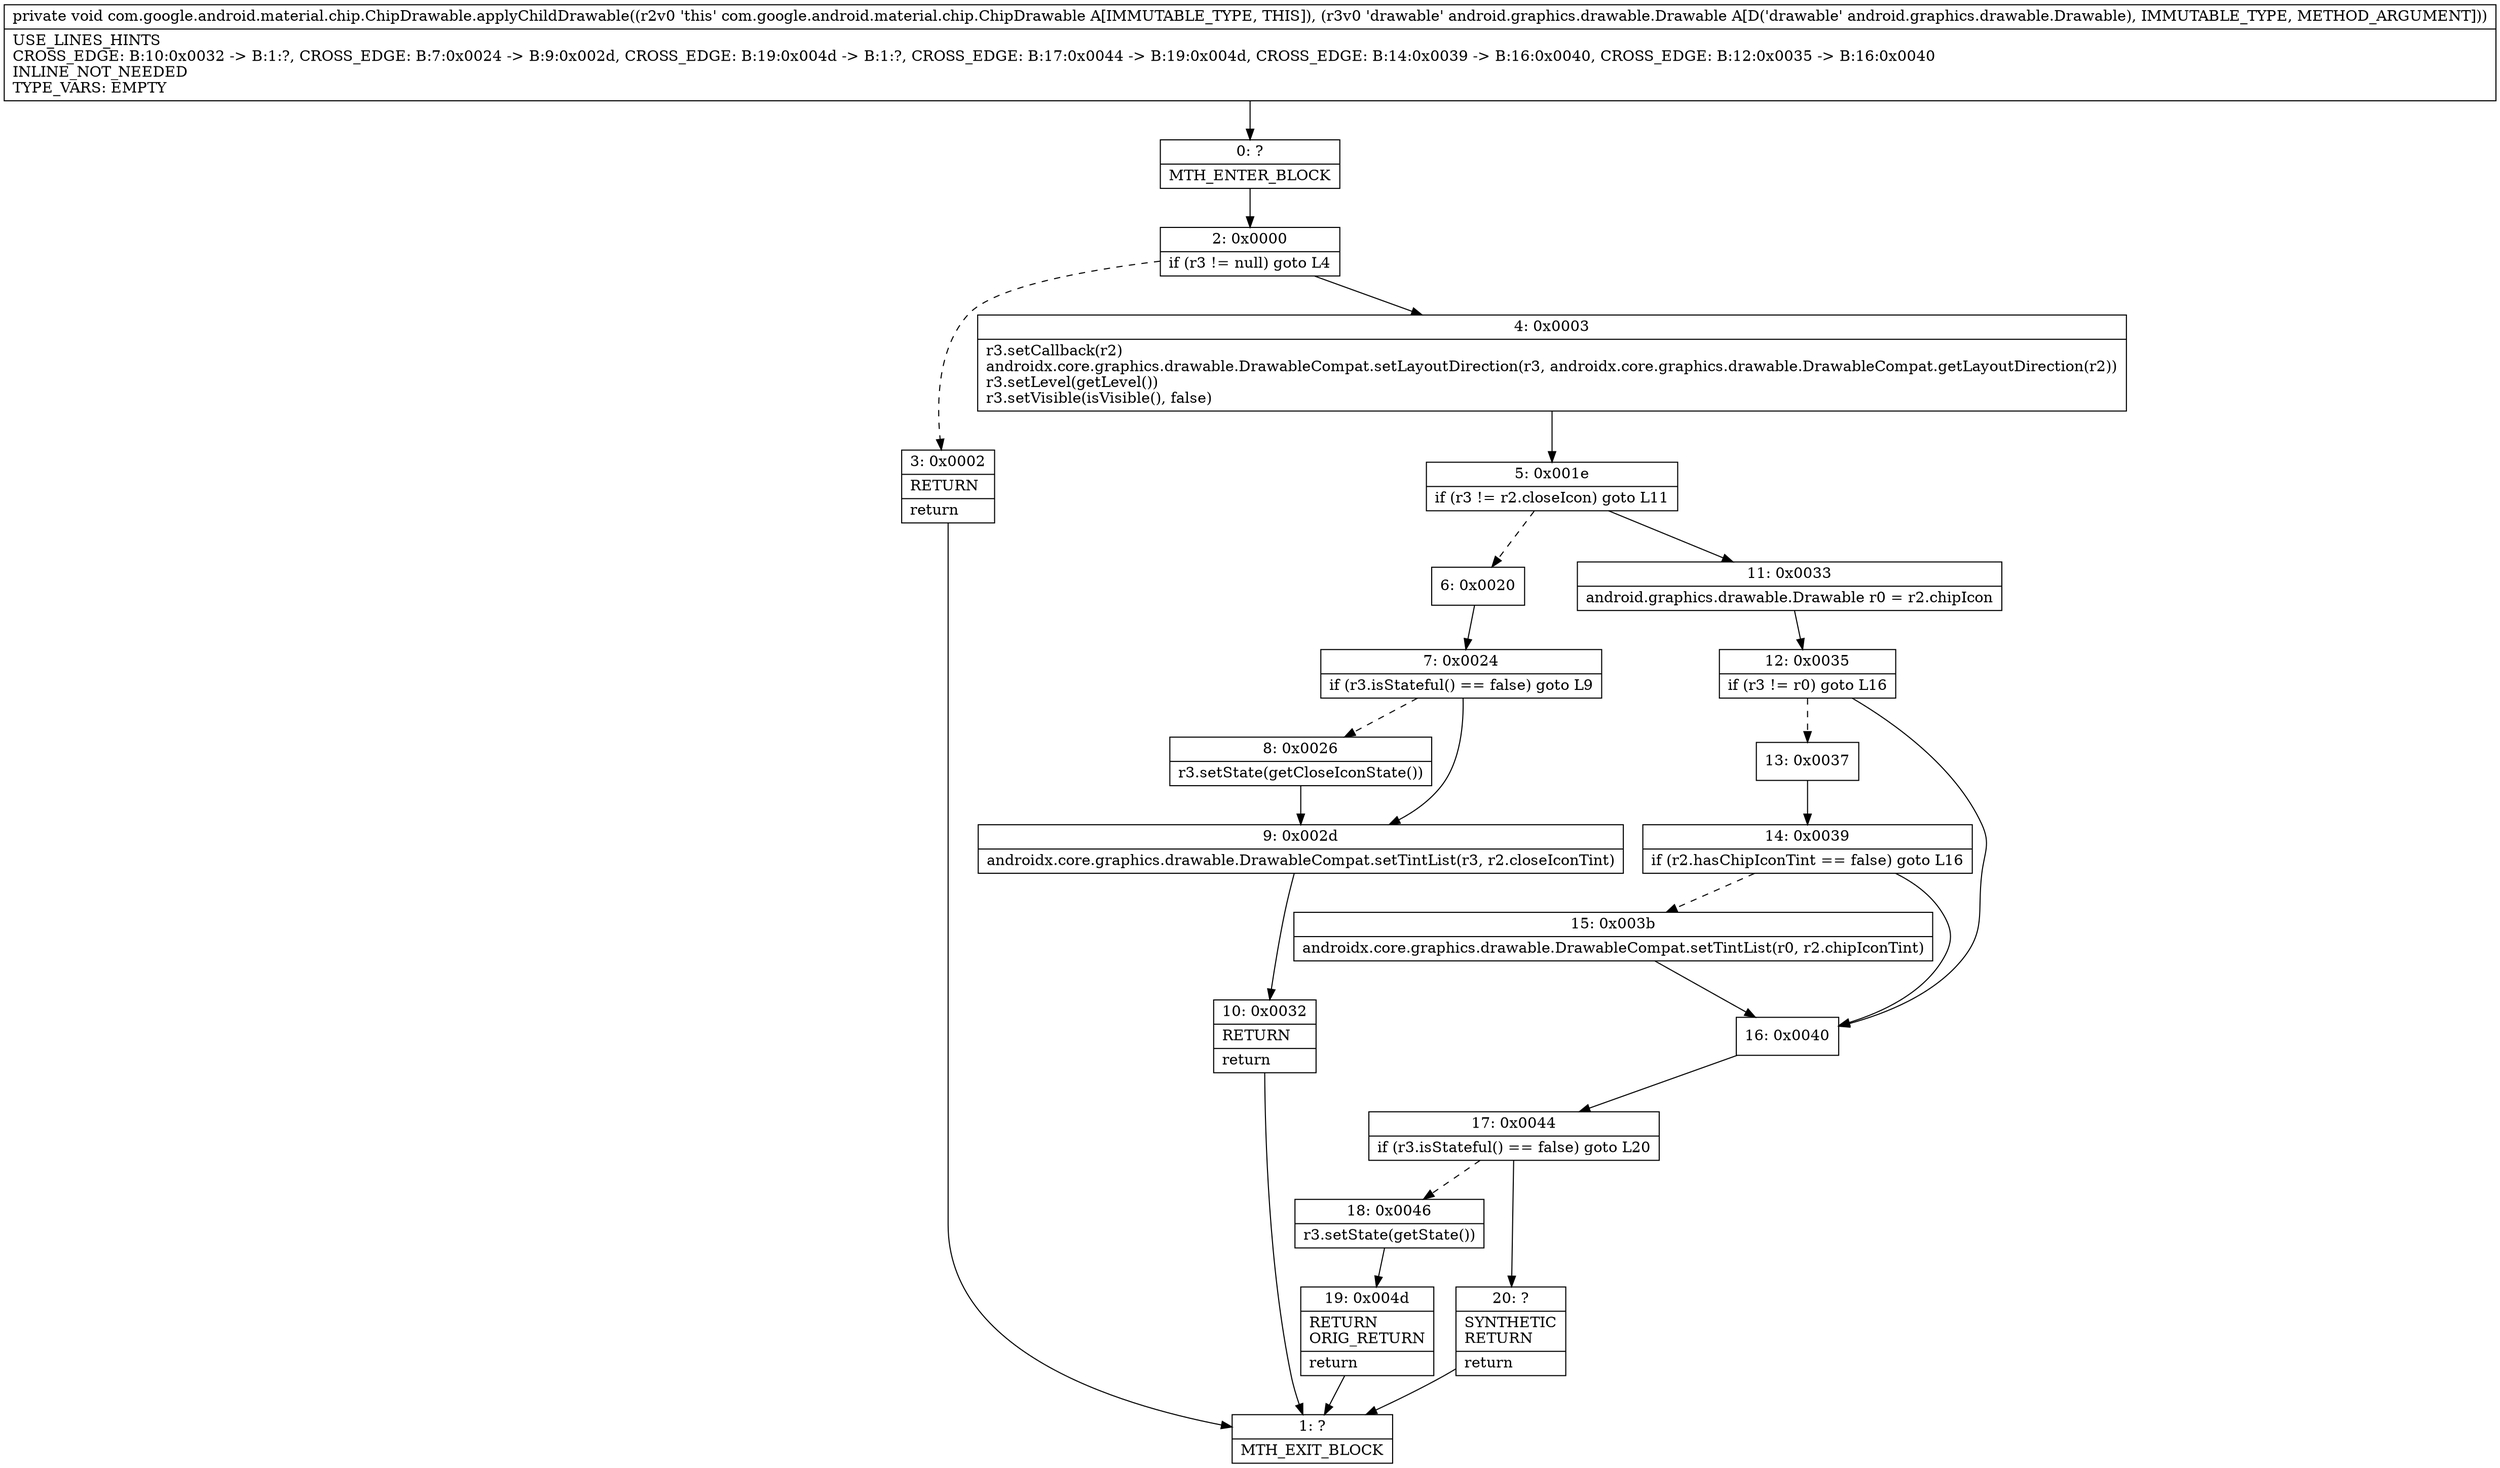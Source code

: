 digraph "CFG forcom.google.android.material.chip.ChipDrawable.applyChildDrawable(Landroid\/graphics\/drawable\/Drawable;)V" {
Node_0 [shape=record,label="{0\:\ ?|MTH_ENTER_BLOCK\l}"];
Node_2 [shape=record,label="{2\:\ 0x0000|if (r3 != null) goto L4\l}"];
Node_3 [shape=record,label="{3\:\ 0x0002|RETURN\l|return\l}"];
Node_1 [shape=record,label="{1\:\ ?|MTH_EXIT_BLOCK\l}"];
Node_4 [shape=record,label="{4\:\ 0x0003|r3.setCallback(r2)\landroidx.core.graphics.drawable.DrawableCompat.setLayoutDirection(r3, androidx.core.graphics.drawable.DrawableCompat.getLayoutDirection(r2))\lr3.setLevel(getLevel())\lr3.setVisible(isVisible(), false)\l}"];
Node_5 [shape=record,label="{5\:\ 0x001e|if (r3 != r2.closeIcon) goto L11\l}"];
Node_6 [shape=record,label="{6\:\ 0x0020}"];
Node_7 [shape=record,label="{7\:\ 0x0024|if (r3.isStateful() == false) goto L9\l}"];
Node_8 [shape=record,label="{8\:\ 0x0026|r3.setState(getCloseIconState())\l}"];
Node_9 [shape=record,label="{9\:\ 0x002d|androidx.core.graphics.drawable.DrawableCompat.setTintList(r3, r2.closeIconTint)\l}"];
Node_10 [shape=record,label="{10\:\ 0x0032|RETURN\l|return\l}"];
Node_11 [shape=record,label="{11\:\ 0x0033|android.graphics.drawable.Drawable r0 = r2.chipIcon\l}"];
Node_12 [shape=record,label="{12\:\ 0x0035|if (r3 != r0) goto L16\l}"];
Node_13 [shape=record,label="{13\:\ 0x0037}"];
Node_14 [shape=record,label="{14\:\ 0x0039|if (r2.hasChipIconTint == false) goto L16\l}"];
Node_15 [shape=record,label="{15\:\ 0x003b|androidx.core.graphics.drawable.DrawableCompat.setTintList(r0, r2.chipIconTint)\l}"];
Node_16 [shape=record,label="{16\:\ 0x0040}"];
Node_17 [shape=record,label="{17\:\ 0x0044|if (r3.isStateful() == false) goto L20\l}"];
Node_18 [shape=record,label="{18\:\ 0x0046|r3.setState(getState())\l}"];
Node_19 [shape=record,label="{19\:\ 0x004d|RETURN\lORIG_RETURN\l|return\l}"];
Node_20 [shape=record,label="{20\:\ ?|SYNTHETIC\lRETURN\l|return\l}"];
MethodNode[shape=record,label="{private void com.google.android.material.chip.ChipDrawable.applyChildDrawable((r2v0 'this' com.google.android.material.chip.ChipDrawable A[IMMUTABLE_TYPE, THIS]), (r3v0 'drawable' android.graphics.drawable.Drawable A[D('drawable' android.graphics.drawable.Drawable), IMMUTABLE_TYPE, METHOD_ARGUMENT]))  | USE_LINES_HINTS\lCROSS_EDGE: B:10:0x0032 \-\> B:1:?, CROSS_EDGE: B:7:0x0024 \-\> B:9:0x002d, CROSS_EDGE: B:19:0x004d \-\> B:1:?, CROSS_EDGE: B:17:0x0044 \-\> B:19:0x004d, CROSS_EDGE: B:14:0x0039 \-\> B:16:0x0040, CROSS_EDGE: B:12:0x0035 \-\> B:16:0x0040\lINLINE_NOT_NEEDED\lTYPE_VARS: EMPTY\l}"];
MethodNode -> Node_0;Node_0 -> Node_2;
Node_2 -> Node_3[style=dashed];
Node_2 -> Node_4;
Node_3 -> Node_1;
Node_4 -> Node_5;
Node_5 -> Node_6[style=dashed];
Node_5 -> Node_11;
Node_6 -> Node_7;
Node_7 -> Node_8[style=dashed];
Node_7 -> Node_9;
Node_8 -> Node_9;
Node_9 -> Node_10;
Node_10 -> Node_1;
Node_11 -> Node_12;
Node_12 -> Node_13[style=dashed];
Node_12 -> Node_16;
Node_13 -> Node_14;
Node_14 -> Node_15[style=dashed];
Node_14 -> Node_16;
Node_15 -> Node_16;
Node_16 -> Node_17;
Node_17 -> Node_18[style=dashed];
Node_17 -> Node_20;
Node_18 -> Node_19;
Node_19 -> Node_1;
Node_20 -> Node_1;
}

